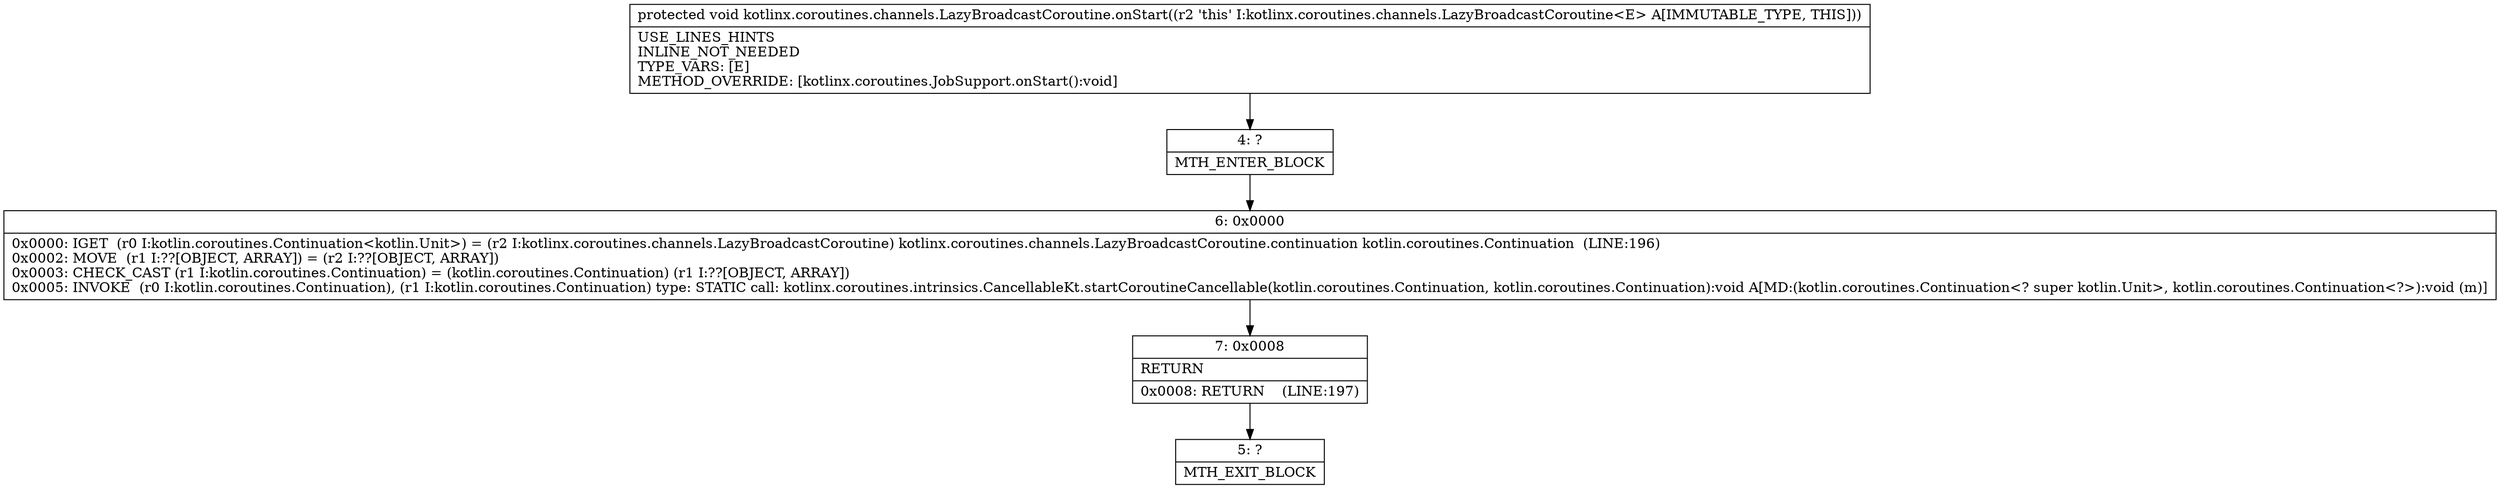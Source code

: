 digraph "CFG forkotlinx.coroutines.channels.LazyBroadcastCoroutine.onStart()V" {
Node_4 [shape=record,label="{4\:\ ?|MTH_ENTER_BLOCK\l}"];
Node_6 [shape=record,label="{6\:\ 0x0000|0x0000: IGET  (r0 I:kotlin.coroutines.Continuation\<kotlin.Unit\>) = (r2 I:kotlinx.coroutines.channels.LazyBroadcastCoroutine) kotlinx.coroutines.channels.LazyBroadcastCoroutine.continuation kotlin.coroutines.Continuation  (LINE:196)\l0x0002: MOVE  (r1 I:??[OBJECT, ARRAY]) = (r2 I:??[OBJECT, ARRAY]) \l0x0003: CHECK_CAST (r1 I:kotlin.coroutines.Continuation) = (kotlin.coroutines.Continuation) (r1 I:??[OBJECT, ARRAY]) \l0x0005: INVOKE  (r0 I:kotlin.coroutines.Continuation), (r1 I:kotlin.coroutines.Continuation) type: STATIC call: kotlinx.coroutines.intrinsics.CancellableKt.startCoroutineCancellable(kotlin.coroutines.Continuation, kotlin.coroutines.Continuation):void A[MD:(kotlin.coroutines.Continuation\<? super kotlin.Unit\>, kotlin.coroutines.Continuation\<?\>):void (m)]\l}"];
Node_7 [shape=record,label="{7\:\ 0x0008|RETURN\l|0x0008: RETURN    (LINE:197)\l}"];
Node_5 [shape=record,label="{5\:\ ?|MTH_EXIT_BLOCK\l}"];
MethodNode[shape=record,label="{protected void kotlinx.coroutines.channels.LazyBroadcastCoroutine.onStart((r2 'this' I:kotlinx.coroutines.channels.LazyBroadcastCoroutine\<E\> A[IMMUTABLE_TYPE, THIS]))  | USE_LINES_HINTS\lINLINE_NOT_NEEDED\lTYPE_VARS: [E]\lMETHOD_OVERRIDE: [kotlinx.coroutines.JobSupport.onStart():void]\l}"];
MethodNode -> Node_4;Node_4 -> Node_6;
Node_6 -> Node_7;
Node_7 -> Node_5;
}

